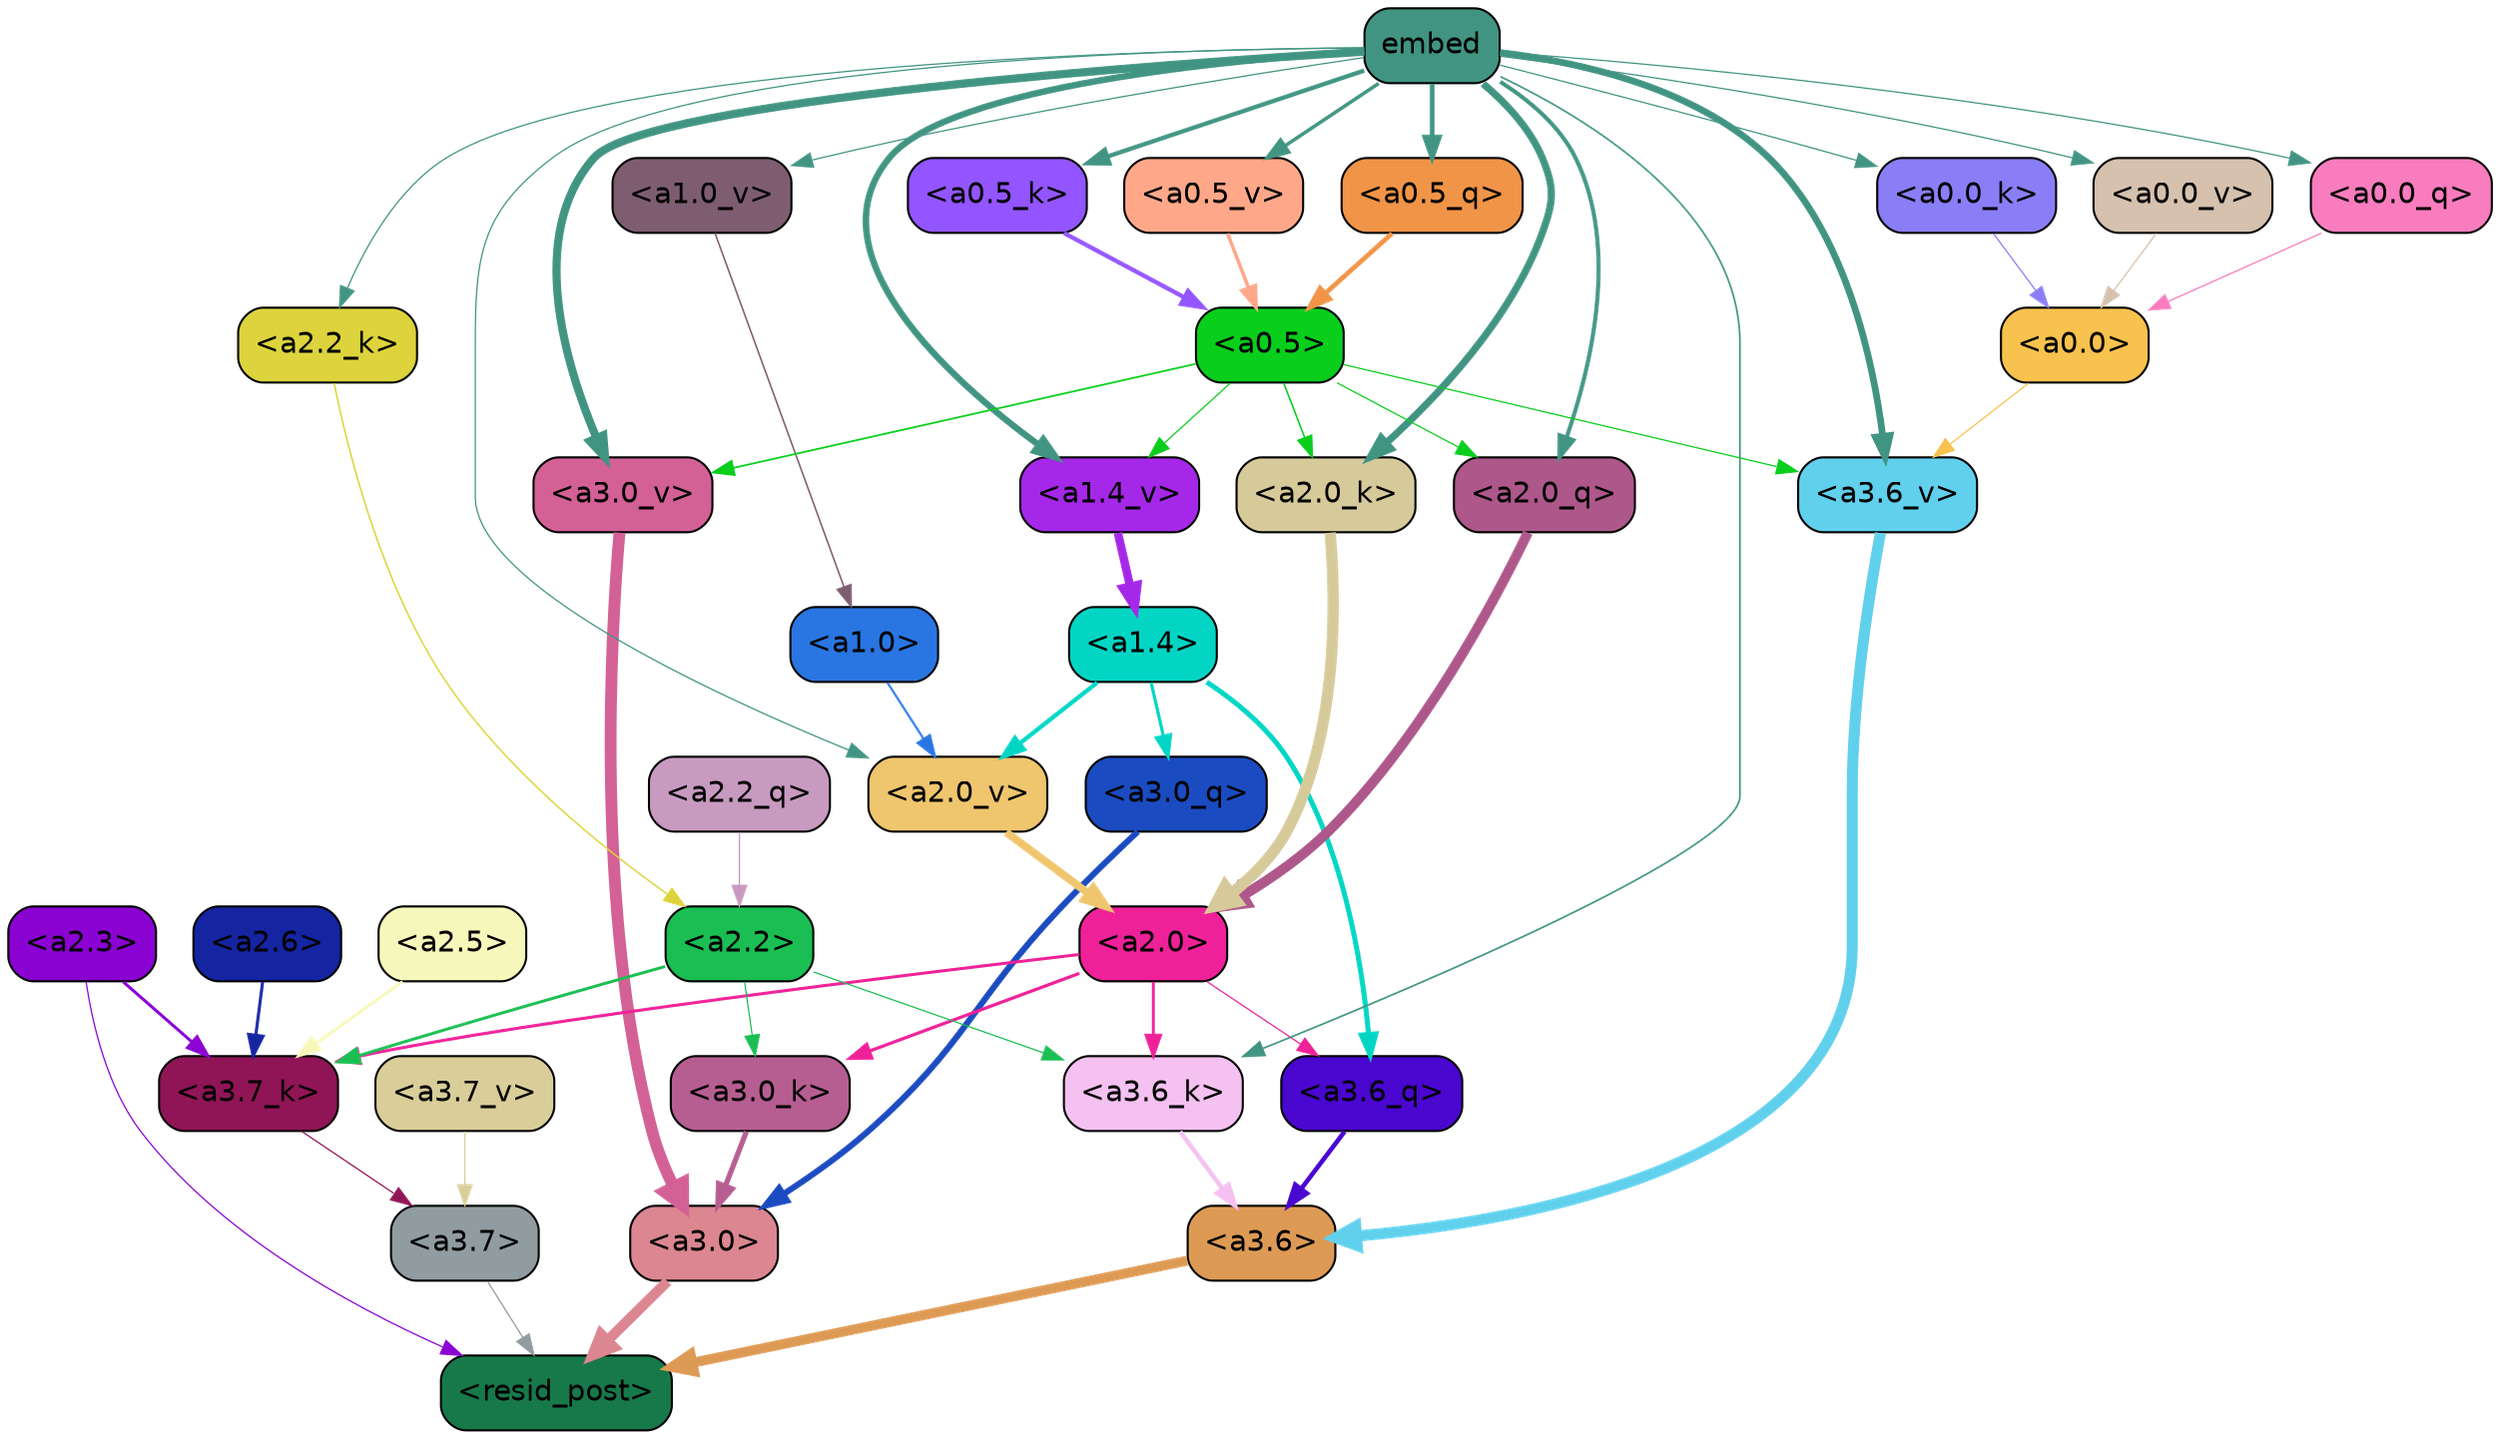 strict digraph "" {
	graph [bgcolor=transparent,
		layout=dot,
		overlap=false,
		splines=true
	];
	"<a3.7>"	[color=black,
		fillcolor="#919ca0",
		fontname=Helvetica,
		shape=box,
		style="filled, rounded"];
	"<resid_post>"	[color=black,
		fillcolor="#17794a",
		fontname=Helvetica,
		shape=box,
		style="filled, rounded"];
	"<a3.7>" -> "<resid_post>"	[color="#919ca0",
		penwidth=0.6];
	"<a3.6>"	[color=black,
		fillcolor="#dd9a55",
		fontname=Helvetica,
		shape=box,
		style="filled, rounded"];
	"<a3.6>" -> "<resid_post>"	[color="#dd9a55",
		penwidth=4.749041676521301];
	"<a3.0>"	[color=black,
		fillcolor="#db8690",
		fontname=Helvetica,
		shape=box,
		style="filled, rounded"];
	"<a3.0>" -> "<resid_post>"	[color="#db8690",
		penwidth=5.004215121269226];
	"<a2.3>"	[color=black,
		fillcolor="#8b03d3",
		fontname=Helvetica,
		shape=box,
		style="filled, rounded"];
	"<a2.3>" -> "<resid_post>"	[color="#8b03d3",
		penwidth=0.6];
	"<a3.7_k>"	[color=black,
		fillcolor="#901556",
		fontname=Helvetica,
		shape=box,
		style="filled, rounded"];
	"<a2.3>" -> "<a3.7_k>"	[color="#8b03d3",
		penwidth=1.4559586644172668];
	"<a3.6_q>"	[color=black,
		fillcolor="#4907cf",
		fontname=Helvetica,
		shape=box,
		style="filled, rounded"];
	"<a3.6_q>" -> "<a3.6>"	[color="#4907cf",
		penwidth=2.199681341648102];
	"<a3.0_q>"	[color=black,
		fillcolor="#1b4bc0",
		fontname=Helvetica,
		shape=box,
		style="filled, rounded"];
	"<a3.0_q>" -> "<a3.0>"	[color="#1b4bc0",
		penwidth=2.9459195733070374];
	"<a3.7_k>" -> "<a3.7>"	[color="#901556",
		penwidth=0.6];
	"<a3.6_k>"	[color=black,
		fillcolor="#f4c1f0",
		fontname=Helvetica,
		shape=box,
		style="filled, rounded"];
	"<a3.6_k>" -> "<a3.6>"	[color="#f4c1f0",
		penwidth=2.13908451795578];
	"<a3.0_k>"	[color=black,
		fillcolor="#b65e92",
		fontname=Helvetica,
		shape=box,
		style="filled, rounded"];
	"<a3.0_k>" -> "<a3.0>"	[color="#b65e92",
		penwidth=2.520303964614868];
	"<a3.7_v>"	[color=black,
		fillcolor="#d9ce9a",
		fontname=Helvetica,
		shape=box,
		style="filled, rounded"];
	"<a3.7_v>" -> "<a3.7>"	[color="#d9ce9a",
		penwidth=0.6];
	"<a3.6_v>"	[color=black,
		fillcolor="#61d0ed",
		fontname=Helvetica,
		shape=box,
		style="filled, rounded"];
	"<a3.6_v>" -> "<a3.6>"	[color="#61d0ed",
		penwidth=5.297133803367615];
	"<a3.0_v>"	[color=black,
		fillcolor="#d46196",
		fontname=Helvetica,
		shape=box,
		style="filled, rounded"];
	"<a3.0_v>" -> "<a3.0>"	[color="#d46196",
		penwidth=5.680712580680847];
	"<a2.0>"	[color=black,
		fillcolor="#ef2198",
		fontname=Helvetica,
		shape=box,
		style="filled, rounded"];
	"<a2.0>" -> "<a3.6_q>"	[color="#ef2198",
		penwidth=0.6];
	"<a2.0>" -> "<a3.7_k>"	[color="#ef2198",
		penwidth=1.4582423567771912];
	"<a2.0>" -> "<a3.6_k>"	[color="#ef2198",
		penwidth=1.3792681694030762];
	"<a2.0>" -> "<a3.0_k>"	[color="#ef2198",
		penwidth=1.5433646440505981];
	"<a1.4>"	[color=black,
		fillcolor="#03d5c4",
		fontname=Helvetica,
		shape=box,
		style="filled, rounded"];
	"<a1.4>" -> "<a3.6_q>"	[color="#03d5c4",
		penwidth=2.407962203025818];
	"<a1.4>" -> "<a3.0_q>"	[color="#03d5c4",
		penwidth=1.5490156412124634];
	"<a2.0_v>"	[color=black,
		fillcolor="#efc56e",
		fontname=Helvetica,
		shape=box,
		style="filled, rounded"];
	"<a1.4>" -> "<a2.0_v>"	[color="#03d5c4",
		penwidth=2.058677911758423];
	"<a2.6>"	[color=black,
		fillcolor="#1524a1",
		fontname=Helvetica,
		shape=box,
		style="filled, rounded"];
	"<a2.6>" -> "<a3.7_k>"	[color="#1524a1",
		penwidth=1.468173325061798];
	"<a2.5>"	[color=black,
		fillcolor="#f6f7ba",
		fontname=Helvetica,
		shape=box,
		style="filled, rounded"];
	"<a2.5>" -> "<a3.7_k>"	[color="#f6f7ba",
		penwidth=1.457568109035492];
	"<a2.2>"	[color=black,
		fillcolor="#1abe52",
		fontname=Helvetica,
		shape=box,
		style="filled, rounded"];
	"<a2.2>" -> "<a3.7_k>"	[color="#1abe52",
		penwidth=1.4199435114860535];
	"<a2.2>" -> "<a3.6_k>"	[color="#1abe52",
		penwidth=0.6];
	"<a2.2>" -> "<a3.0_k>"	[color="#1abe52",
		penwidth=0.6];
	embed	[color=black,
		fillcolor="#419482",
		fontname=Helvetica,
		shape=box,
		style="filled, rounded"];
	embed -> "<a3.6_k>"	[color="#419482",
		penwidth=0.8273519277572632];
	embed -> "<a3.6_v>"	[color="#419482",
		penwidth=3.2414157912135124];
	embed -> "<a3.0_v>"	[color="#419482",
		penwidth=3.929257571697235];
	"<a2.0_q>"	[color=black,
		fillcolor="#ad578a",
		fontname=Helvetica,
		shape=box,
		style="filled, rounded"];
	embed -> "<a2.0_q>"	[color="#419482",
		penwidth=1.9435837268829346];
	"<a2.2_k>"	[color=black,
		fillcolor="#ddd43d",
		fontname=Helvetica,
		shape=box,
		style="filled, rounded"];
	embed -> "<a2.2_k>"	[color="#419482",
		penwidth=0.6];
	"<a2.0_k>"	[color=black,
		fillcolor="#d7ca9a",
		fontname=Helvetica,
		shape=box,
		style="filled, rounded"];
	embed -> "<a2.0_k>"	[color="#419482",
		penwidth=3.4579111337661743];
	embed -> "<a2.0_v>"	[color="#419482",
		penwidth=0.6];
	"<a1.4_v>"	[color=black,
		fillcolor="#a528e9",
		fontname=Helvetica,
		shape=box,
		style="filled, rounded"];
	embed -> "<a1.4_v>"	[color="#419482",
		penwidth=3.0905416011810303];
	"<a1.0_v>"	[color=black,
		fillcolor="#7e5d71",
		fontname=Helvetica,
		shape=box,
		style="filled, rounded"];
	embed -> "<a1.0_v>"	[color="#419482",
		penwidth=0.6];
	"<a0.5_q>"	[color=black,
		fillcolor="#f09448",
		fontname=Helvetica,
		shape=box,
		style="filled, rounded"];
	embed -> "<a0.5_q>"	[color="#419482",
		penwidth=2.2789199352264404];
	"<a0.0_q>"	[color=black,
		fillcolor="#f87cbe",
		fontname=Helvetica,
		shape=box,
		style="filled, rounded"];
	embed -> "<a0.0_q>"	[color="#419482",
		penwidth=0.6];
	"<a0.5_k>"	[color=black,
		fillcolor="#9355ff",
		fontname=Helvetica,
		shape=box,
		style="filled, rounded"];
	embed -> "<a0.5_k>"	[color="#419482",
		penwidth=2.0672929286956787];
	"<a0.0_k>"	[color=black,
		fillcolor="#8a7ef7",
		fontname=Helvetica,
		shape=box,
		style="filled, rounded"];
	embed -> "<a0.0_k>"	[color="#419482",
		penwidth=0.6];
	"<a0.5_v>"	[color=black,
		fillcolor="#ffa889",
		fontname=Helvetica,
		shape=box,
		style="filled, rounded"];
	embed -> "<a0.5_v>"	[color="#419482",
		penwidth=1.6968016624450684];
	"<a0.0_v>"	[color=black,
		fillcolor="#d5c1ae",
		fontname=Helvetica,
		shape=box,
		style="filled, rounded"];
	embed -> "<a0.0_v>"	[color="#419482",
		penwidth=0.6];
	"<a0.5>"	[color=black,
		fillcolor="#09ce1c",
		fontname=Helvetica,
		shape=box,
		style="filled, rounded"];
	"<a0.5>" -> "<a3.6_v>"	[color="#09ce1c",
		penwidth=0.6];
	"<a0.5>" -> "<a3.0_v>"	[color="#09ce1c",
		penwidth=0.8535017371177673];
	"<a0.5>" -> "<a2.0_q>"	[color="#09ce1c",
		penwidth=0.6];
	"<a0.5>" -> "<a2.0_k>"	[color="#09ce1c",
		penwidth=0.7646331787109375];
	"<a0.5>" -> "<a1.4_v>"	[color="#09ce1c",
		penwidth=0.6];
	"<a0.0>"	[color=black,
		fillcolor="#f8c24e",
		fontname=Helvetica,
		shape=box,
		style="filled, rounded"];
	"<a0.0>" -> "<a3.6_v>"	[color="#f8c24e",
		penwidth=0.6];
	"<a2.2_q>"	[color=black,
		fillcolor="#c89ac0",
		fontname=Helvetica,
		shape=box,
		style="filled, rounded"];
	"<a2.2_q>" -> "<a2.2>"	[color="#c89ac0",
		penwidth=0.6301735639572144];
	"<a2.0_q>" -> "<a2.0>"	[color="#ad578a",
		penwidth=4.832814455032349];
	"<a2.2_k>" -> "<a2.2>"	[color="#ddd43d",
		penwidth=0.7200896441936493];
	"<a2.0_k>" -> "<a2.0>"	[color="#d7ca9a",
		penwidth=5.423068851232529];
	"<a2.0_v>" -> "<a2.0>"	[color="#efc56e",
		penwidth=3.7890332341194153];
	"<a1.0>"	[color=black,
		fillcolor="#2976e2",
		fontname=Helvetica,
		shape=box,
		style="filled, rounded"];
	"<a1.0>" -> "<a2.0_v>"	[color="#2976e2",
		penwidth=1.041085124015808];
	"<a1.4_v>" -> "<a1.4>"	[color="#a528e9",
		penwidth=4.065267086029053];
	"<a1.0_v>" -> "<a1.0>"	[color="#7e5d71",
		penwidth=0.7517843246459961];
	"<a0.5_q>" -> "<a0.5>"	[color="#f09448",
		penwidth=2.2789151668548584];
	"<a0.0_q>" -> "<a0.0>"	[color="#f87cbe",
		penwidth=0.6];
	"<a0.5_k>" -> "<a0.5>"	[color="#9355ff",
		penwidth=2.067288637161255];
	"<a0.0_k>" -> "<a0.0>"	[color="#8a7ef7",
		penwidth=0.6];
	"<a0.5_v>" -> "<a0.5>"	[color="#ffa889",
		penwidth=1.6968014240264893];
	"<a0.0_v>" -> "<a0.0>"	[color="#d5c1ae",
		penwidth=0.6];
}

